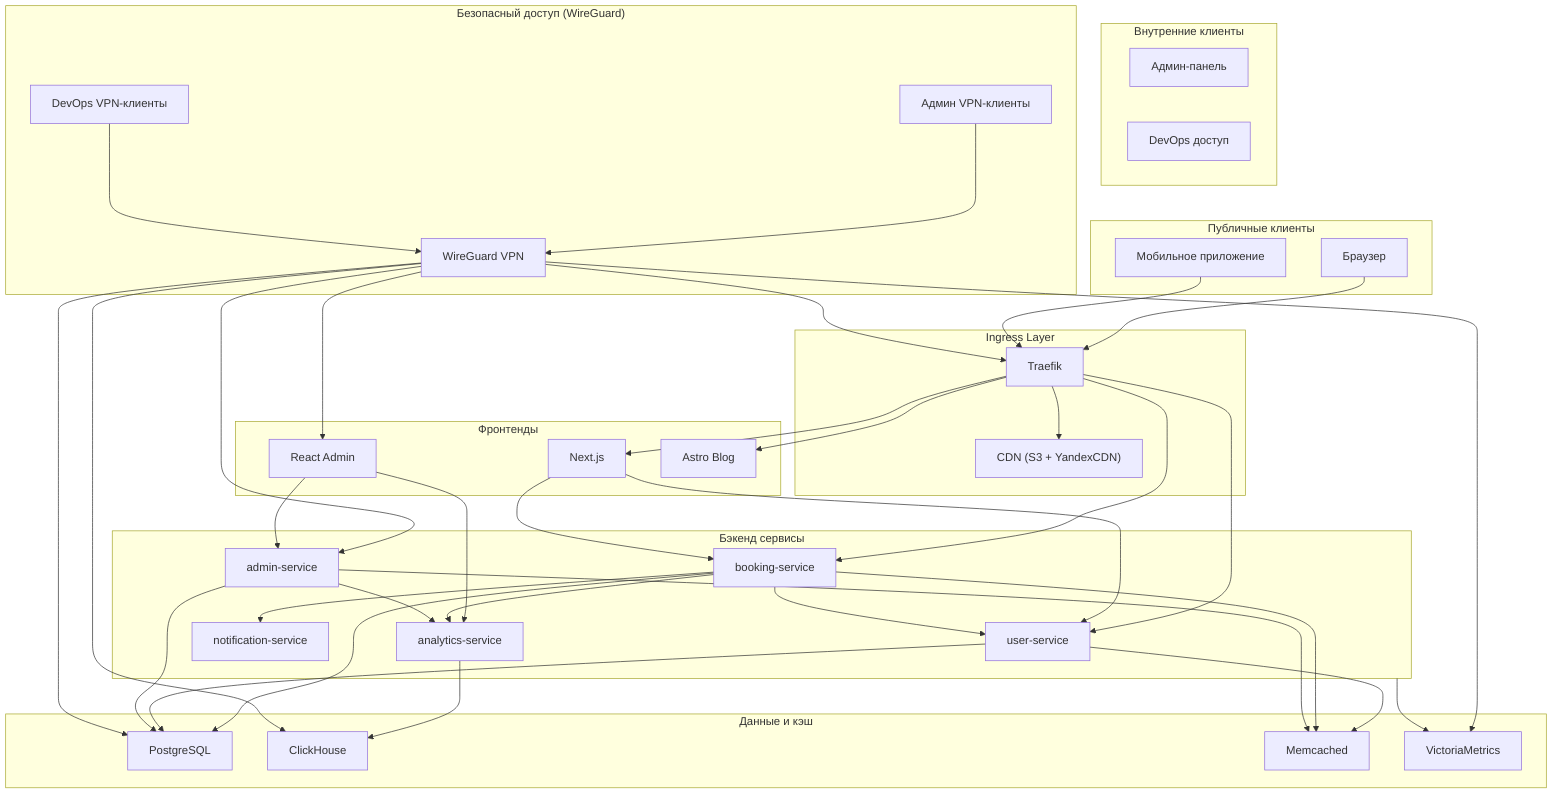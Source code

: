 graph TD
    subgraph External["Публичные клиенты"]
        UserBrowser["Браузер"]
        Mobile["Мобильное приложение"]
    end

    subgraph Internal["Внутренние клиенты"]
        AdminPanel["Админ-панель"]
        DevOps["DevOps доступ"]
    end

    subgraph Ingress["Ingress Layer"]
        Traefik["Traefik"]
        CDN["CDN (S3 + YandexCDN)"]
    end

    subgraph Frontend["Фронтенды"]
        CoreFE["Next.js"]
        AdminFE["React Admin"]
        Blog["Astro Blog"]
    end

    subgraph Backend["Бэкенд сервисы"]
        Booking["booking-service"]
        User["user-service"]
        Notification["notification-service"]
        Analytics["analytics-service"]
        AdminMS["admin-service"]
    end

    subgraph Data["Данные и кэш"]
        PostgreSQL["PostgreSQL"]
        ClickHouse["ClickHouse"]
        Memcached["Memcached"]
        VictoriaMetrics["VictoriaMetrics"]
    end

    subgraph VPN["Безопасный доступ (WireGuard)"]
        WireGuard["WireGuard VPN"]
        VPN_Admin["Админ VPN-клиенты"]
        VPN_DevOps["DevOps VPN-клиенты"]
    end

    UserBrowser --> Traefik
    Mobile --> Traefik

    VPN_Admin --> WireGuard
    VPN_DevOps --> WireGuard
    WireGuard --> Traefik

    Traefik --> CoreFE
    Traefik --> Blog
    Traefik --> CDN

    WireGuard --> AdminFE
    WireGuard --> AdminMS

    Traefik --> Booking
    Traefik --> User

    CoreFE --> Booking
    CoreFE --> User
    AdminFE --> AdminMS
    AdminFE --> Analytics

    Booking --> User
    Booking --> Notification
    Booking --> Analytics
    AdminMS --> Analytics

    Booking --> PostgreSQL
    User --> PostgreSQL
    AdminMS --> PostgreSQL
    Analytics --> ClickHouse

    User --> Memcached
    Booking --> Memcached
    AdminMS --> Memcached

    Backend --> VictoriaMetrics

    WireGuard --> PostgreSQL
    WireGuard --> VictoriaMetrics
    WireGuard --> ClickHouse